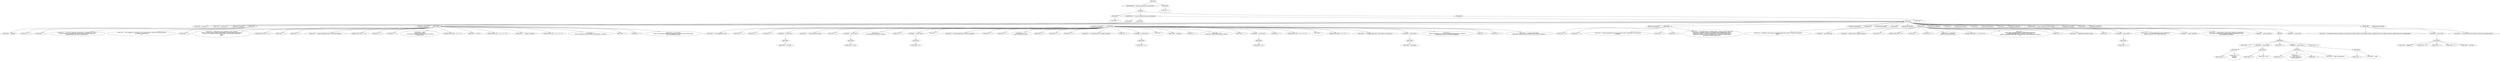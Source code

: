 digraph d {
  node_0 [label="PROGRAM"];
  node_1 [label="ENVIRONMENT = <name=document end_name=document>"];
  node_2 [label="PROGRAM"];
  node_3 [label="PARAGRAPH"];
  node_4 [label="PLAIN_TEXT = <
>"];
  node_3 -> node_4;
  node_2 -> node_3;
  node_5 [label="ENVIRONMENT = <name=rawproblem end_name=rawproblem>"];
  node_6 [label="ARGUMENT"];
  node_7 [label="PLAIN_TEXT = <input.txt>"];
  node_6 -> node_7;
  node_5 -> node_6 [style=dotted];
  node_8 [label="ARGUMENT"];
  node_9 [label="PLAIN_TEXT = <output.txt>"];
  node_8 -> node_9;
  node_5 -> node_8 [style=dotted];
  node_10 [label="PROGRAM"];
  node_11 [label="PARAGRAPH_BREAKER"];
  node_10 -> node_11;
  node_12 [label="PARAGRAPH"];
  node_13 [label="PLAIN_TEXT = <Литорея>"];
  node_12 -> node_13;
  node_14 [label="PLAIN_TEXT = <~>"];
  node_12 -> node_14;
  node_15 [label="PLAIN_TEXT = <--->"];
  node_12 -> node_15;
  node_16 [label="PLAIN_TEXT = < это система тайнописи, применявшаяся в древнерусских текстах.
Известно несколько разновидностей литореи, и мы рассмотрим одну из них
применительно к текстам из латинских букв.>"];
  node_12 -> node_16;
  node_10 -> node_12;
  node_17 [label="PARAGRAPH_BREAKER"];
  node_10 -> node_17;
  node_18 [label="PARAGRAPH"];
  node_19 [label="PLAIN_TEXT = <Текст шифруется с помощью ключа, представляющего собой слово небольшой длины
из строчных латинских букв.
В>"];
  node_18 -> node_19;
  node_20 [label="PLAIN_TEXT = <~>"];
  node_18 -> node_20;
  node_21 [label="PLAIN_TEXT = <шифруемом тексте заменяются только латинские
буквы, остальные символы остаются неизменными. Латинские буквы разделяются на
блоки так, что длина всех блоков (кроме, может быть, последнего) равна длине
ключа.
Пусть >"];
  node_18 -> node_21;
  node_22 [label="INLINED_MATH_TEXT = <a_1>"];
  node_18 -> node_22;
  node_23 [label="PLAIN_TEXT = <~>"];
  node_18 -> node_23;
  node_24 [label="PLAIN_TEXT = <--->"];
  node_18 -> node_24;
  node_25 [label="PLAIN_TEXT = < номер первой буквы блока в латинском алфавите, >"];
  node_18 -> node_25;
  node_26 [label="INLINED_MATH_TEXT = <b_1>"];
  node_18 -> node_26;
  node_27 [label="PLAIN_TEXT = <~>"];
  node_18 -> node_27;
  node_28 [label="PLAIN_TEXT = <--->"];
  node_18 -> node_28;
  node_29 [label="PLAIN_TEXT = < номер
первой буквы ключа.
Тогда первая буква блока заменяется буквой, чей номер
в алфавите равен >"];
  node_18 -> node_29;
  node_30 [label="INLINED_MATH_TEXT = <a_1 + b_1>"];
  node_18 -> node_30;
  node_31 [label="PLAIN_TEXT = < (если >"];
  node_18 -> node_31;
  node_32 [label="INLINED_MATH_TEXT = <a_1 + b_1 > 26>"];
  node_18 -> node_32;
  node_33 [label="PLAIN_TEXT = <, то берется величина >"];
  node_18 -> node_33;
  node_34 [label="INLINED_MATH_TEXT = <a_1 + b_1 - 26>"];
  node_18 -> node_34;
  node_35 [label="PLAIN_TEXT = <).
При этом прописная буква заменяется на прописную, а строчная>"];
  node_18 -> node_35;
  node_36 [label="PLAIN_TEXT = <~>"];
  node_18 -> node_36;
  node_37 [label="PLAIN_TEXT = <--->"];
  node_18 -> node_37;
  node_38 [label="PLAIN_TEXT = < на строчную.
Вторая и последующие буквы блоков шифруются с помощью соответствующих букв
ключа аналогичным образом.>"];
  node_18 -> node_38;
  node_10 -> node_18;
  node_39 [label="PARAGRAPH_BREAKER"];
  node_10 -> node_39;
  node_40 [label="PARAGRAPH"];
  node_41 [label="PLAIN_TEXT = <Пусть шифруемое слово>"];
  node_40 -> node_41;
  node_42 [label="PLAIN_TEXT = <~>"];
  node_40 -> node_42;
  node_43 [label="PLAIN_TEXT = <--->"];
  node_40 -> node_43;
  node_44 [label="PLAIN_TEXT = < >"];
  node_40 -> node_44;
  node_45 [label="COMMAND = <name=texttt>"];
  node_46 [label="ARGUMENT"];
  node_47 [label="PLAIN_TEXT = <crusader>"];
  node_46 -> node_47;
  node_45 -> node_46;
  node_40 -> node_45;
  node_48 [label="PLAIN_TEXT = <, а ключом является слово>"];
  node_40 -> node_48;
  node_49 [label="PLAIN_TEXT = <~>"];
  node_40 -> node_49;
  node_50 [label="COMMAND = <name=texttt>"];
  node_51 [label="ARGUMENT"];
  node_52 [label="PLAIN_TEXT = <bow>"];
  node_51 -> node_52;
  node_50 -> node_51;
  node_40 -> node_50;
  node_53 [label="PLAIN_TEXT = <.
Тогда первая буква заменяется буквой>"];
  node_40 -> node_53;
  node_54 [label="PLAIN_TEXT = <~>"];
  node_40 -> node_54;
  node_55 [label="COMMAND = <name=texttt>"];
  node_56 [label="ARGUMENT"];
  node_57 [label="PLAIN_TEXT = <e>"];
  node_56 -> node_57;
  node_55 -> node_56;
  node_40 -> node_55;
  node_58 [label="PLAIN_TEXT = <
>"];
  node_40 -> node_58;
  node_59 [label="PLAIN_TEXT = <(номер первой буквы в латинском алфавите>"];
  node_40 -> node_59;
  node_60 [label="PLAIN_TEXT = <~>"];
  node_40 -> node_60;
  node_61 [label="PLAIN_TEXT = <--->"];
  node_40 -> node_61;
  node_62 [label="PLAIN_TEXT = < 3, а
номер первой буквы ключа>"];
  node_40 -> node_62;
  node_63 [label="PLAIN_TEXT = <~>"];
  node_40 -> node_63;
  node_64 [label="PLAIN_TEXT = <--->"];
  node_40 -> node_64;
  node_65 [label="PLAIN_TEXT = <~>"];
  node_40 -> node_65;
  node_66 [label="PLAIN_TEXT = <2; следовательно, она заменяется на букву>"];
  node_40 -> node_66;
  node_67 [label="PLAIN_TEXT = <~>"];
  node_40 -> node_67;
  node_68 [label="COMMAND = <name=texttt>"];
  node_69 [label="ARGUMENT"];
  node_70 [label="PLAIN_TEXT = <c>"];
  node_69 -> node_70;
  node_68 -> node_69;
  node_40 -> node_68;
  node_71 [label="PLAIN_TEXT = <
>"];
  node_40 -> node_71;
  node_72 [label="PLAIN_TEXT = <номером>"];
  node_40 -> node_72;
  node_73 [label="PLAIN_TEXT = <~>"];
  node_40 -> node_73;
  node_74 [label="PLAIN_TEXT = <5).
Аналогично, вторая буква заменяется буквой>"];
  node_40 -> node_74;
  node_75 [label="PLAIN_TEXT = <~>"];
  node_40 -> node_75;
  node_76 [label="COMMAND = <name=texttt>"];
  node_77 [label="ARGUMENT"];
  node_78 [label="PLAIN_TEXT = <g>"];
  node_77 -> node_78;
  node_76 -> node_77;
  node_40 -> node_76;
  node_79 [label="PLAIN_TEXT = < (>"];
  node_40 -> node_79;
  node_80 [label="INLINED_MATH_TEXT = <18 + 15 = 33>"];
  node_40 -> node_80;
  node_81 [label="PLAIN_TEXT = <,
>"];
  node_40 -> node_81;
  node_82 [label="INLINED_MATH_TEXT = <33 - 26 = 7>"];
  node_40 -> node_82;
  node_83 [label="PLAIN_TEXT = <). Зашифрованный текст, таким образом, выглядит как >"];
  node_40 -> node_83;
  node_84 [label="COMMAND = <name=texttt>"];
  node_85 [label="ARGUMENT"];
  node_86 [label="PLAIN_TEXT = <egrupagg>"];
  node_85 -> node_86;
  node_84 -> node_85;
  node_40 -> node_84;
  node_87 [label="PLAIN_TEXT = <.
Обратите внимание на то, что в этом примере одинаковые буквы заменяются
одинаковыми, однако это случайное совпадение>"];
  node_40 -> node_87;
  node_88 [label="PLAIN_TEXT = <~>"];
  node_40 -> node_88;
  node_89 [label="PLAIN_TEXT = <--->"];
  node_40 -> node_89;
  node_90 [label="PLAIN_TEXT = < если расстояние между
одинаковыми буквами не кратно длине ключа, такого не произойдет!>"];
  node_40 -> node_90;
  node_10 -> node_40;
  node_91 [label="PARAGRAPH_BREAKER"];
  node_10 -> node_91;
  node_92 [label="PARAGRAPH"];
  node_93 [label="PLAIN_TEXT = <В>"];
  node_92 -> node_93;
  node_94 [label="PLAIN_TEXT = <~>"];
  node_92 -> node_94;
  node_95 [label="PLAIN_TEXT = <ваше распоряжение попали два фрагмента текста, являющихся частью большого
послания>"];
  node_92 -> node_95;
  node_96 [label="PLAIN_TEXT = <~>"];
  node_92 -> node_96;
  node_97 [label="PLAIN_TEXT = <--->"];
  node_92 -> node_97;
  node_98 [label="PLAIN_TEXT = < незашифрованный и зашифрованный с помощью литореи. Длины этих
фрагментов совпадают, и известно, что первый символ зашифрованного текста
соответствует первому символу незашифрованного. Однако начало фрагментов не
обязательно совпадает с началом послания! Известно также, что длина каждого
фрагмента не меньше длины ключа.>"];
  node_92 -> node_98;
  node_10 -> node_92;
  node_99 [label="PARAGRAPH_BREAKER"];
  node_10 -> node_99;
  node_100 [label="PARAGRAPH"];
  node_101 [label="PLAIN_TEXT = <Определите ключ литореи, имеющий минимальную длину, на основании имеющихся
данных!>"];
  node_100 -> node_101;
  node_10 -> node_100;
  node_102 [label="PARAGRAPH_BREAKER"];
  node_10 -> node_102;
  node_103 [label="PARAGRAPH"];
  node_104 [label="COMMAND = <name=InputFile>"];
  node_103 -> node_104;
  node_10 -> node_103;
  node_105 [label="PARAGRAPH_BREAKER"];
  node_10 -> node_105;
  node_106 [label="PARAGRAPH"];
  node_107 [label="PLAIN_TEXT = <Первая строка содержит величину>"];
  node_106 -> node_107;
  node_108 [label="PLAIN_TEXT = <~>"];
  node_106 -> node_108;
  node_109 [label="INLINED_MATH_TEXT = <N>"];
  node_106 -> node_109;
  node_110 [label="PLAIN_TEXT = <~>"];
  node_106 -> node_110;
  node_111 [label="PLAIN_TEXT = <--->"];
  node_106 -> node_111;
  node_112 [label="PLAIN_TEXT = < количество
символов в каждом фрагменте (>"];
  node_106 -> node_112;
  node_113 [label="INLINED_MATH_TEXT = <1 \\le N \\le 10^6>"];
  node_106 -> node_113;
  node_114 [label="PLAIN_TEXT = <).
Далее следует незашифрованный и зашифрованный фрагменты.
Зашифрованный фрагмент начинается с новой строки, но
каждый из фрагментов может быть разбит на несколько строк произвольным образом.
В>"];
  node_106 -> node_114;
  node_115 [label="PLAIN_TEXT = <~>"];
  node_106 -> node_115;
  node_116 [label="PLAIN_TEXT = <приведенных примерах символ>"];
  node_106 -> node_116;
  node_117 [label="PLAIN_TEXT = <~>"];
  node_106 -> node_117;
  node_118 [label="COMMAND = <name=texttt>"];
  node_119 [label="ARGUMENT"];
  node_120 [label="PLAIN_TEXT = <•>"];
  node_119 -> node_120;
  node_118 -> node_119;
  node_106 -> node_118;
  node_121 [label="PLAIN_TEXT = <, показывающий конец строки, добавлен для
наглядности; в тестах этот символ отсутствует.>"];
  node_106 -> node_121;
  node_10 -> node_106;
  node_122 [label="PARAGRAPH_BREAKER"];
  node_10 -> node_122;
  node_123 [label="PARAGRAPH"];
  node_124 [label="COMMAND = <name=OutputFile>"];
  node_123 -> node_124;
  node_10 -> node_123;
  node_125 [label="PARAGRAPH_BREAKER"];
  node_10 -> node_125;
  node_126 [label="PARAGRAPH"];
  node_127 [label="PLAIN_TEXT = <Единственная строка должна содержать искомый ключ.
Если задача имеет несколько решений, выведите наименьшее из них в
лексикографическом порядке.>"];
  node_126 -> node_127;
  node_10 -> node_126;
  node_128 [label="PARAGRAPH_BREAKER"];
  node_10 -> node_128;
  node_129 [label="PARAGRAPH"];
  node_130 [label="COMMAND = <name=Examples>"];
  node_129 -> node_130;
  node_10 -> node_129;
  node_131 [label="PARAGRAPH_BREAKER"];
  node_10 -> node_131;
  node_132 [label="ENVIRONMENT = <name=example end_name=example>"];
  node_133 [label="PROGRAM"];
  node_134 [label="PARAGRAPH"];
  node_135 [label="PLAIN_TEXT = <>"];
  node_134 -> node_135;
  node_136 [label="COMMAND = <name=exmp>"];
  node_137 [label="ARGUMENT"];
  node_138 [label="PLAIN_TEXT = <>"];
  node_137 -> node_138;
  node_139 [label="PLAIN_TEXT = <8
Crusader•
Egrupagg•
>"];
  node_137 -> node_139;
  node_136 -> node_137;
  node_140 [label="ARGUMENT"];
  node_141 [label="PLAIN_TEXT = <>"];
  node_140 -> node_141;
  node_142 [label="PLAIN_TEXT = <bow
>"];
  node_140 -> node_142;
  node_136 -> node_140;
  node_134 -> node_136;
  node_143 [label="PLAIN_TEXT = <>"];
  node_134 -> node_143;
  node_144 [label="COMMAND = <name=exmp>"];
  node_145 [label="ARGUMENT"];
  node_146 [label="PLAIN_TEXT = <>"];
  node_145 -> node_146;
  node_147 [label="PLAIN_TEXT = <41
To be or not t•
o be? What is the question!•
Yp ru aw oej ft cu?•
>"];
  node_145 -> node_147;
  node_148 [label="PLAIN_TEXT = <~>"];
  node_145 -> node_148;
  node_149 [label="PLAIN_TEXT = <Mtfu yi fmf gkqxuyez!•
>"];
  node_145 -> node_149;
  node_144 -> node_145;
  node_150 [label="ARGUMENT"];
  node_151 [label="PLAIN_TEXT = <>"];
  node_150 -> node_151;
  node_152 [label="PLAIN_TEXT = <apple
>"];
  node_150 -> node_152;
  node_144 -> node_150;
  node_134 -> node_144;
  node_153 [label="PLAIN_TEXT = <>"];
  node_134 -> node_153;
  node_133 -> node_134;
  node_132 -> node_133;
  node_10 -> node_132;
  node_154 [label="PARAGRAPH_BREAKER"];
  node_10 -> node_154;
  node_155 [label="PARAGRAPH"];
  node_156 [label="COMMAND = <name=Note>"];
  node_155 -> node_156;
  node_10 -> node_155;
  node_157 [label="PARAGRAPH_BREAKER"];
  node_10 -> node_157;
  node_158 [label="PARAGRAPH"];
  node_159 [label="PLAIN_TEXT = <Необходимо придумать решение, не использующее алгоритм Дюваля, декомпозицию Линдона, суффиксный массив, суффиксное дерево, суффиксный автомат, преобразование >"];
  node_158 -> node_159;
  node_160 [label="COMMAND = <name=mbox>"];
  node_161 [label="ARGUMENT"];
  node_162 [label="PLAIN_TEXT = <Барроуза>"];
  node_161 -> node_162;
  node_163 [label="PLAIN_TEXT = <\\,>"];
  node_161 -> node_163;
  node_164 [label="PLAIN_TEXT = <-->"];
  node_161 -> node_164;
  node_165 [label="PLAIN_TEXT = <\\,>"];
  node_161 -> node_165;
  node_166 [label="PLAIN_TEXT = <Уиллера>"];
  node_161 -> node_166;
  node_160 -> node_161;
  node_158 -> node_160;
  node_167 [label="PLAIN_TEXT = < и прочие известные строковые алгоритмы и структуры данных.>"];
  node_158 -> node_167;
  node_10 -> node_158;
  node_168 [label="PARAGRAPH_BREAKER"];
  node_10 -> node_168;
  node_5 -> node_10;
  node_2 -> node_5;
  node_169 [label="PARAGRAPH"];
  node_170 [label="PLAIN_TEXT = <
>"];
  node_169 -> node_170;
  node_2 -> node_169;
  node_1 -> node_2;
  node_0 -> node_1;
  node_171 [label="PARAGRAPH"];
  node_172 [label="PLAIN_TEXT = <
>"];
  node_171 -> node_172;
  node_0 -> node_171;
}
